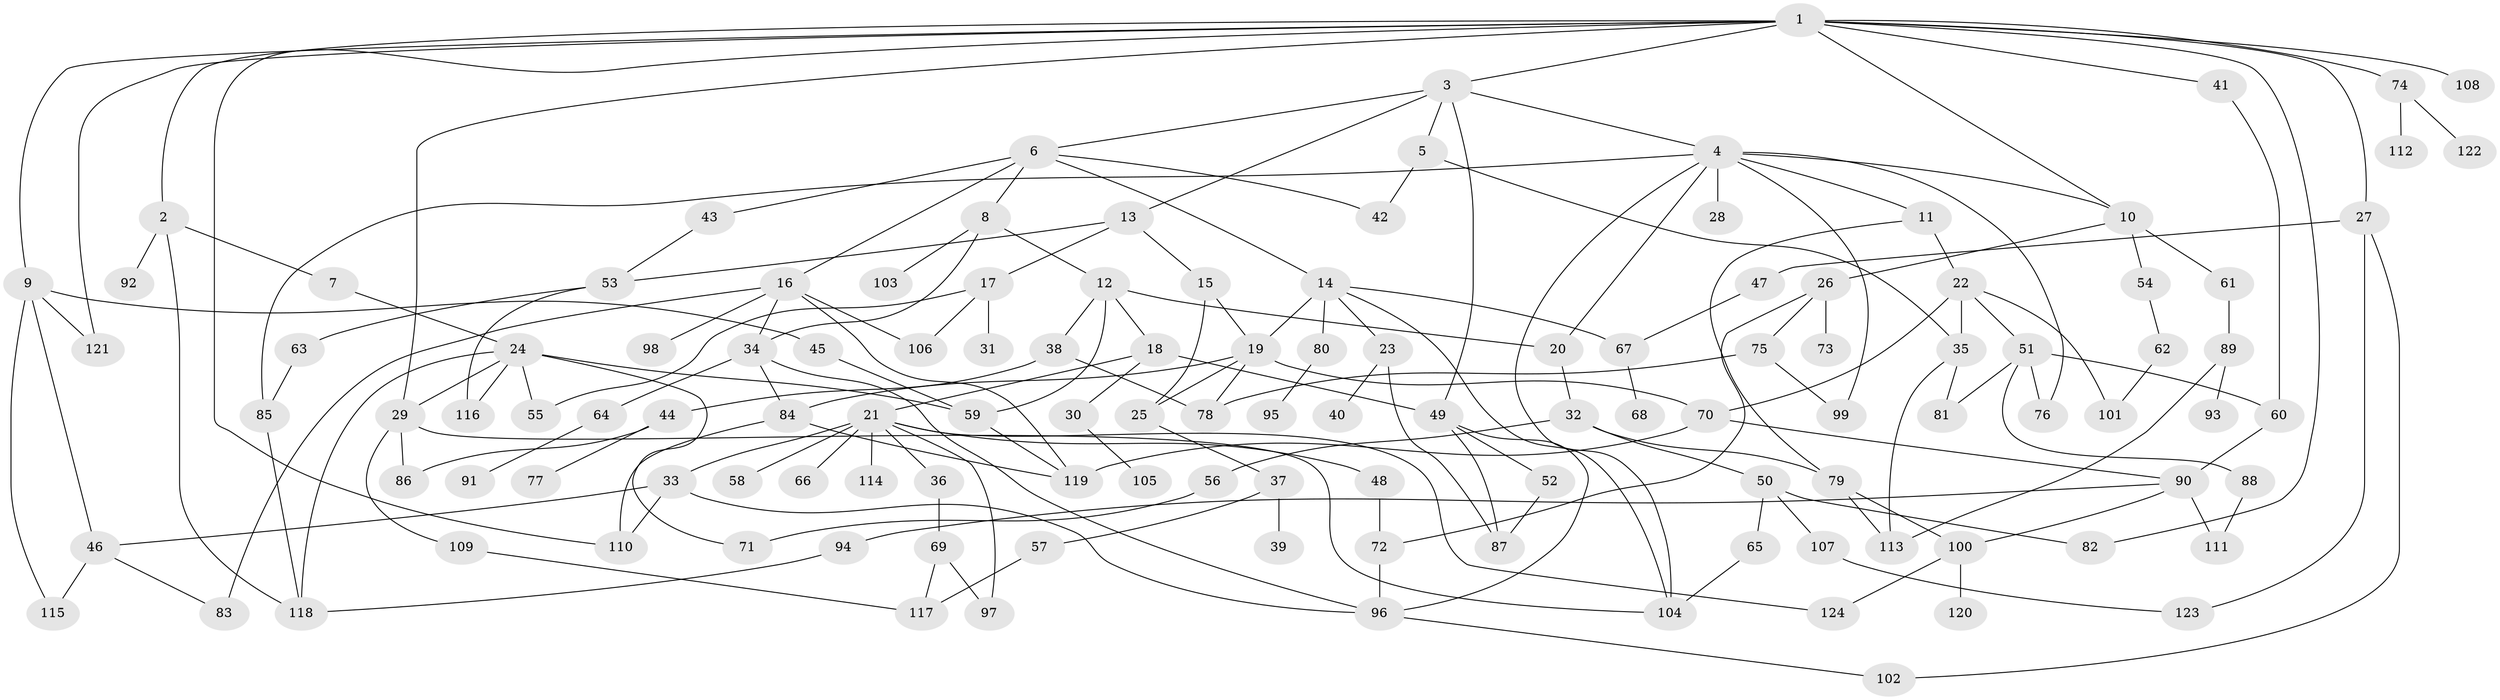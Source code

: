 // Generated by graph-tools (version 1.1) at 2025/13/03/09/25 04:13:37]
// undirected, 124 vertices, 185 edges
graph export_dot {
graph [start="1"]
  node [color=gray90,style=filled];
  1;
  2;
  3;
  4;
  5;
  6;
  7;
  8;
  9;
  10;
  11;
  12;
  13;
  14;
  15;
  16;
  17;
  18;
  19;
  20;
  21;
  22;
  23;
  24;
  25;
  26;
  27;
  28;
  29;
  30;
  31;
  32;
  33;
  34;
  35;
  36;
  37;
  38;
  39;
  40;
  41;
  42;
  43;
  44;
  45;
  46;
  47;
  48;
  49;
  50;
  51;
  52;
  53;
  54;
  55;
  56;
  57;
  58;
  59;
  60;
  61;
  62;
  63;
  64;
  65;
  66;
  67;
  68;
  69;
  70;
  71;
  72;
  73;
  74;
  75;
  76;
  77;
  78;
  79;
  80;
  81;
  82;
  83;
  84;
  85;
  86;
  87;
  88;
  89;
  90;
  91;
  92;
  93;
  94;
  95;
  96;
  97;
  98;
  99;
  100;
  101;
  102;
  103;
  104;
  105;
  106;
  107;
  108;
  109;
  110;
  111;
  112;
  113;
  114;
  115;
  116;
  117;
  118;
  119;
  120;
  121;
  122;
  123;
  124;
  1 -- 2;
  1 -- 3;
  1 -- 9;
  1 -- 27;
  1 -- 41;
  1 -- 74;
  1 -- 82;
  1 -- 108;
  1 -- 121;
  1 -- 29;
  1 -- 10;
  1 -- 110;
  2 -- 7;
  2 -- 92;
  2 -- 118;
  3 -- 4;
  3 -- 5;
  3 -- 6;
  3 -- 13;
  3 -- 49;
  4 -- 10;
  4 -- 11;
  4 -- 28;
  4 -- 76;
  4 -- 104;
  4 -- 99;
  4 -- 20;
  4 -- 85;
  5 -- 42;
  5 -- 35;
  6 -- 8;
  6 -- 14;
  6 -- 16;
  6 -- 43;
  6 -- 42;
  7 -- 24;
  8 -- 12;
  8 -- 103;
  8 -- 34;
  9 -- 45;
  9 -- 115;
  9 -- 121;
  9 -- 46;
  10 -- 26;
  10 -- 54;
  10 -- 61;
  11 -- 22;
  11 -- 79;
  12 -- 18;
  12 -- 20;
  12 -- 38;
  12 -- 59;
  13 -- 15;
  13 -- 17;
  13 -- 53;
  14 -- 23;
  14 -- 67;
  14 -- 80;
  14 -- 104;
  14 -- 19;
  15 -- 19;
  15 -- 25;
  16 -- 34;
  16 -- 83;
  16 -- 98;
  16 -- 106;
  16 -- 119;
  17 -- 31;
  17 -- 55;
  17 -- 106;
  18 -- 21;
  18 -- 30;
  18 -- 49;
  19 -- 25;
  19 -- 78;
  19 -- 84;
  19 -- 70;
  20 -- 32;
  21 -- 33;
  21 -- 36;
  21 -- 48;
  21 -- 58;
  21 -- 66;
  21 -- 114;
  21 -- 124;
  21 -- 97;
  22 -- 35;
  22 -- 51;
  22 -- 70;
  22 -- 101;
  23 -- 40;
  23 -- 87;
  24 -- 29;
  24 -- 55;
  24 -- 59;
  24 -- 71;
  24 -- 116;
  24 -- 118;
  25 -- 37;
  26 -- 73;
  26 -- 75;
  26 -- 72;
  27 -- 47;
  27 -- 102;
  27 -- 123;
  29 -- 86;
  29 -- 109;
  29 -- 104;
  30 -- 105;
  32 -- 50;
  32 -- 56;
  32 -- 79;
  33 -- 46;
  33 -- 96;
  33 -- 110;
  34 -- 64;
  34 -- 84;
  34 -- 96;
  35 -- 81;
  35 -- 113;
  36 -- 69;
  37 -- 39;
  37 -- 57;
  38 -- 44;
  38 -- 78;
  41 -- 60;
  43 -- 53;
  44 -- 77;
  44 -- 86;
  45 -- 59;
  46 -- 83;
  46 -- 115;
  47 -- 67;
  48 -- 72;
  49 -- 52;
  49 -- 87;
  49 -- 96;
  50 -- 65;
  50 -- 107;
  50 -- 82;
  51 -- 60;
  51 -- 88;
  51 -- 76;
  51 -- 81;
  52 -- 87;
  53 -- 63;
  53 -- 116;
  54 -- 62;
  56 -- 71;
  57 -- 117;
  59 -- 119;
  60 -- 90;
  61 -- 89;
  62 -- 101;
  63 -- 85;
  64 -- 91;
  65 -- 104;
  67 -- 68;
  69 -- 97;
  69 -- 117;
  70 -- 90;
  70 -- 119;
  72 -- 96;
  74 -- 112;
  74 -- 122;
  75 -- 99;
  75 -- 78;
  79 -- 100;
  79 -- 113;
  80 -- 95;
  84 -- 110;
  84 -- 119;
  85 -- 118;
  88 -- 111;
  89 -- 93;
  89 -- 113;
  90 -- 94;
  90 -- 111;
  90 -- 100;
  94 -- 118;
  96 -- 102;
  100 -- 120;
  100 -- 124;
  107 -- 123;
  109 -- 117;
}
